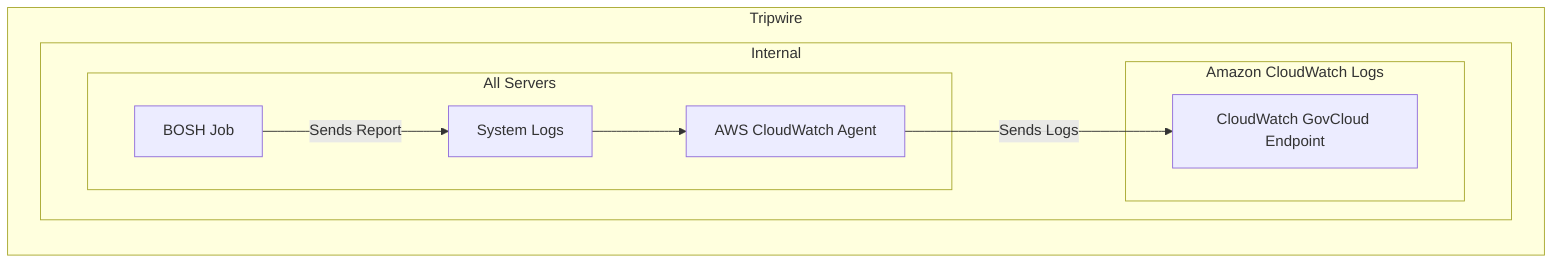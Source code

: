 graph LR
  subgraph Tripwire
    subgraph Internal
      subgraph All Servers
        job1["BOSH Job"]
        logs["System Logs"]
        aws-logs-agent["AWS CloudWatch Agent"]
      end
      subgraph Amazon CloudWatch Logs
        aws-logs["CloudWatch GovCloud Endpoint"]
      end
    end

    job1--Sends Report-->logs
    logs-->aws-logs-agent
    aws-logs-agent--Sends Logs-->aws-logs
  end